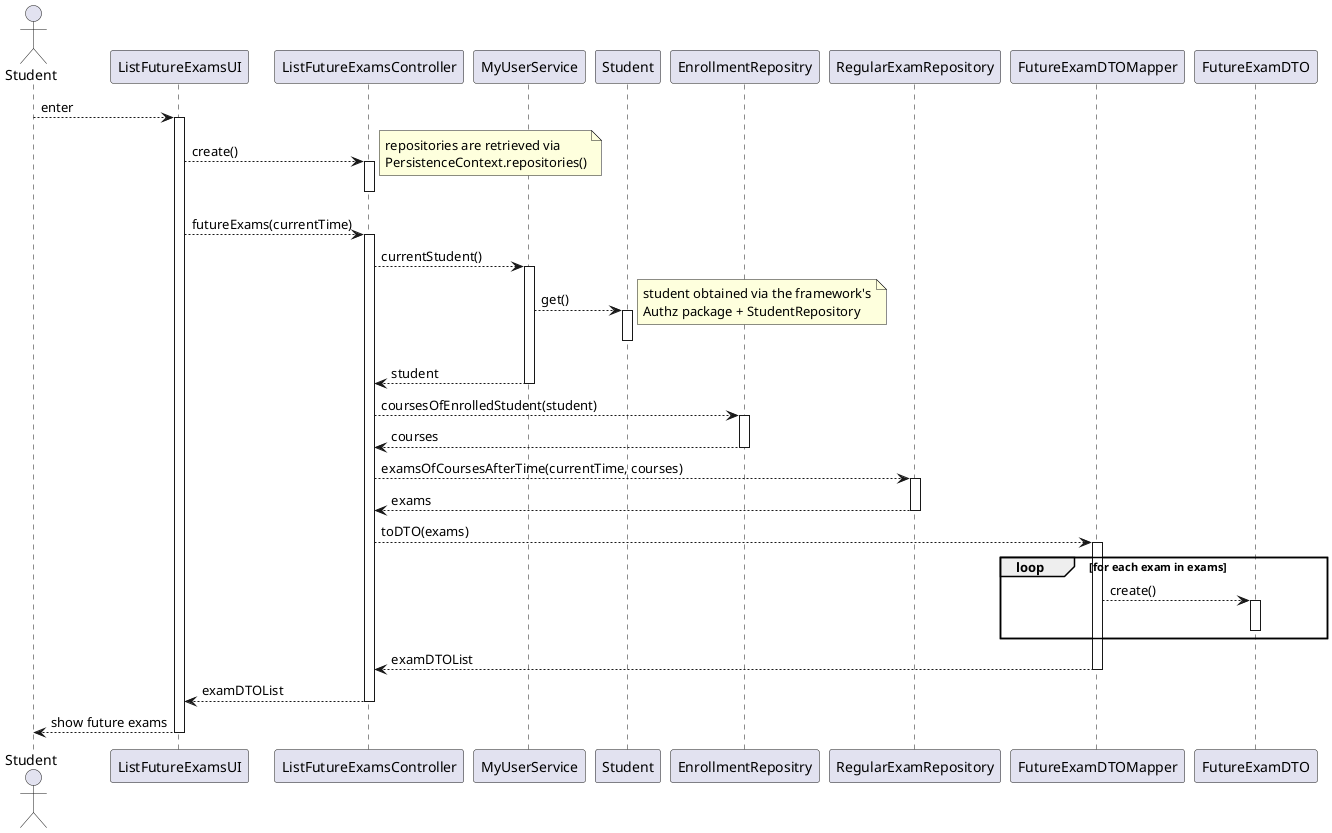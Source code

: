 @startuml

actor Student as user
participant ListFutureExamsUI as ui
participant ListFutureExamsController as ctrl

' participant PersistenceContext as ctx
' participant RepositoryFactory as rep_fac

participant MyUserService as user_svc
participant Student as student

' participant StudentRepository as s_repo

participant EnrollmentRepositry as e_repo
participant RegularExamRepository as ex_repo


' participant AuthzRegistry as authreg
' participant AuthorizationService as authsvc
' participant Session as sess


participant FutureExamDTOMapper as mapper
participant FutureExamDTO as dto

' participant Course as course

user --> ui : enter

activate ui
    ui --> ctrl : create()
    activate ctrl
        note right : repositories are retrieved via\nPersistenceContext.repositories()
    deactivate ctrl

    ui --> ctrl : futureExams(currentTime)
    activate ctrl
        ctrl --> user_svc : currentStudent()
        activate user_svc
            user_svc --> student : get()
            activate student
            deactivate student
            note right : student obtained via the framework's\nAuthz package + StudentRepository
            user_svc --> ctrl : student
        deactivate user_svc

        ctrl --> e_repo : coursesOfEnrolledStudent(student)
        activate e_repo
            e_repo --> ctrl : courses
        deactivate e_repo

        ctrl --> ex_repo : examsOfCoursesAfterTime(currentTime, courses)
        activate ex_repo
            ex_repo --> ctrl : exams
        deactivate ex_repo

        ctrl --> mapper : toDTO(exams)
        activate mapper
            loop for each exam in exams
                mapper --> dto: create()
                activate dto
                deactivate dto
            end loop
            mapper --> ctrl: examDTOList
        deactivate mapper

        ctrl --> ui : examDTOList
    deactivate ctrl

    ui --> user : show future exams
deactivate ui

@enduml
